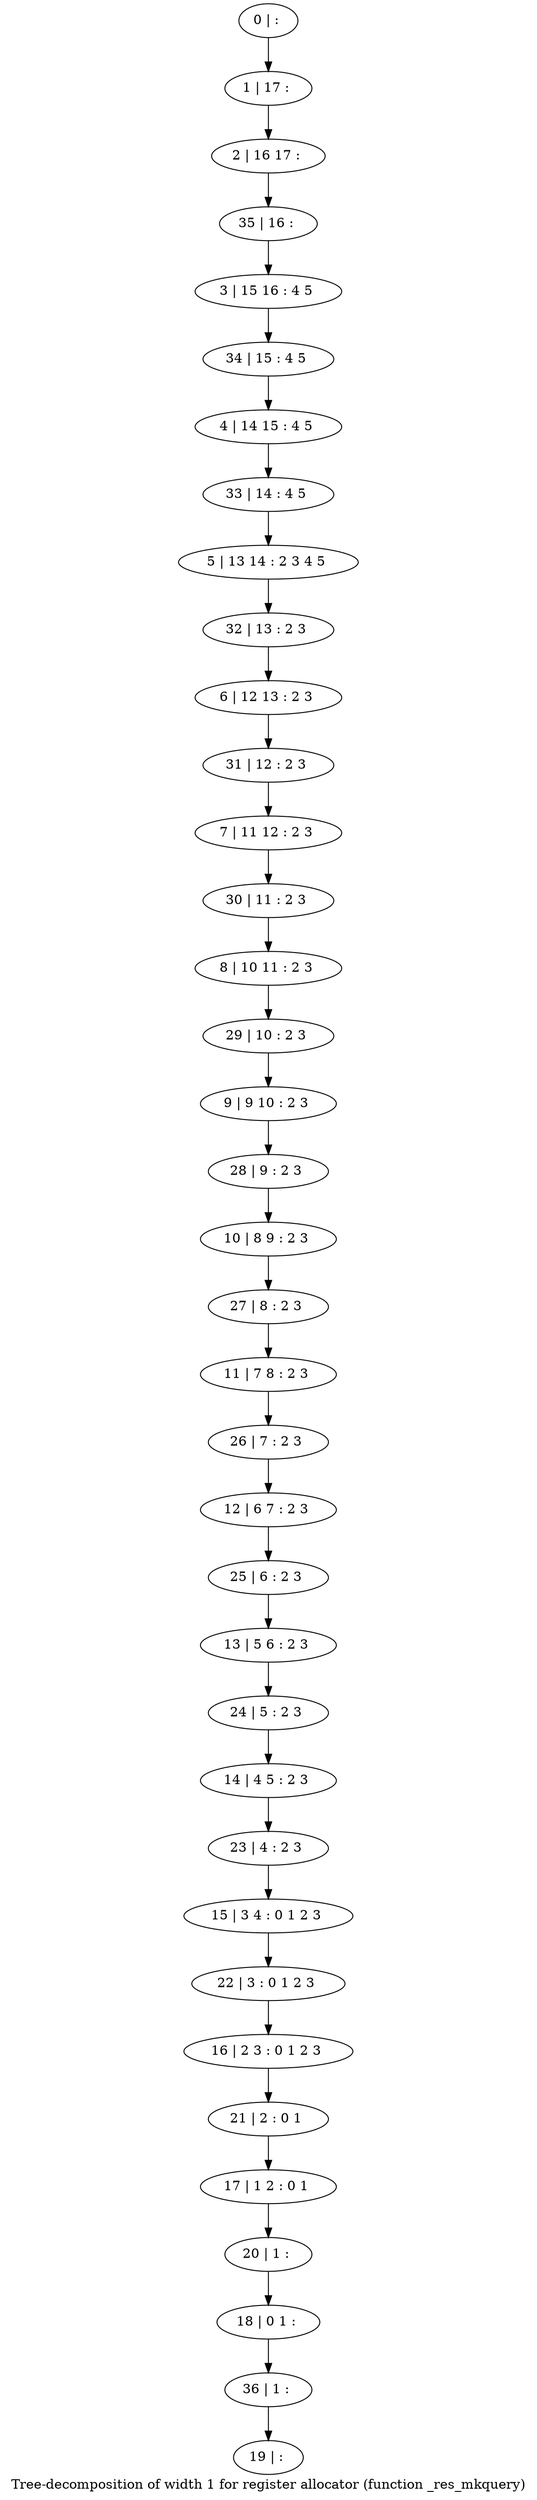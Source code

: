 digraph G {
graph [label="Tree-decomposition of width 1 for register allocator (function _res_mkquery)"]
0[label="0 | : "];
1[label="1 | 17 : "];
2[label="2 | 16 17 : "];
3[label="3 | 15 16 : 4 5 "];
4[label="4 | 14 15 : 4 5 "];
5[label="5 | 13 14 : 2 3 4 5 "];
6[label="6 | 12 13 : 2 3 "];
7[label="7 | 11 12 : 2 3 "];
8[label="8 | 10 11 : 2 3 "];
9[label="9 | 9 10 : 2 3 "];
10[label="10 | 8 9 : 2 3 "];
11[label="11 | 7 8 : 2 3 "];
12[label="12 | 6 7 : 2 3 "];
13[label="13 | 5 6 : 2 3 "];
14[label="14 | 4 5 : 2 3 "];
15[label="15 | 3 4 : 0 1 2 3 "];
16[label="16 | 2 3 : 0 1 2 3 "];
17[label="17 | 1 2 : 0 1 "];
18[label="18 | 0 1 : "];
19[label="19 | : "];
20[label="20 | 1 : "];
21[label="21 | 2 : 0 1 "];
22[label="22 | 3 : 0 1 2 3 "];
23[label="23 | 4 : 2 3 "];
24[label="24 | 5 : 2 3 "];
25[label="25 | 6 : 2 3 "];
26[label="26 | 7 : 2 3 "];
27[label="27 | 8 : 2 3 "];
28[label="28 | 9 : 2 3 "];
29[label="29 | 10 : 2 3 "];
30[label="30 | 11 : 2 3 "];
31[label="31 | 12 : 2 3 "];
32[label="32 | 13 : 2 3 "];
33[label="33 | 14 : 4 5 "];
34[label="34 | 15 : 4 5 "];
35[label="35 | 16 : "];
36[label="36 | 1 : "];
0->1 ;
1->2 ;
20->18 ;
17->20 ;
21->17 ;
16->21 ;
22->16 ;
15->22 ;
23->15 ;
14->23 ;
24->14 ;
13->24 ;
25->13 ;
12->25 ;
26->12 ;
11->26 ;
27->11 ;
10->27 ;
28->10 ;
9->28 ;
29->9 ;
8->29 ;
30->8 ;
7->30 ;
31->7 ;
6->31 ;
32->6 ;
5->32 ;
33->5 ;
4->33 ;
34->4 ;
3->34 ;
35->3 ;
2->35 ;
36->19 ;
18->36 ;
}
